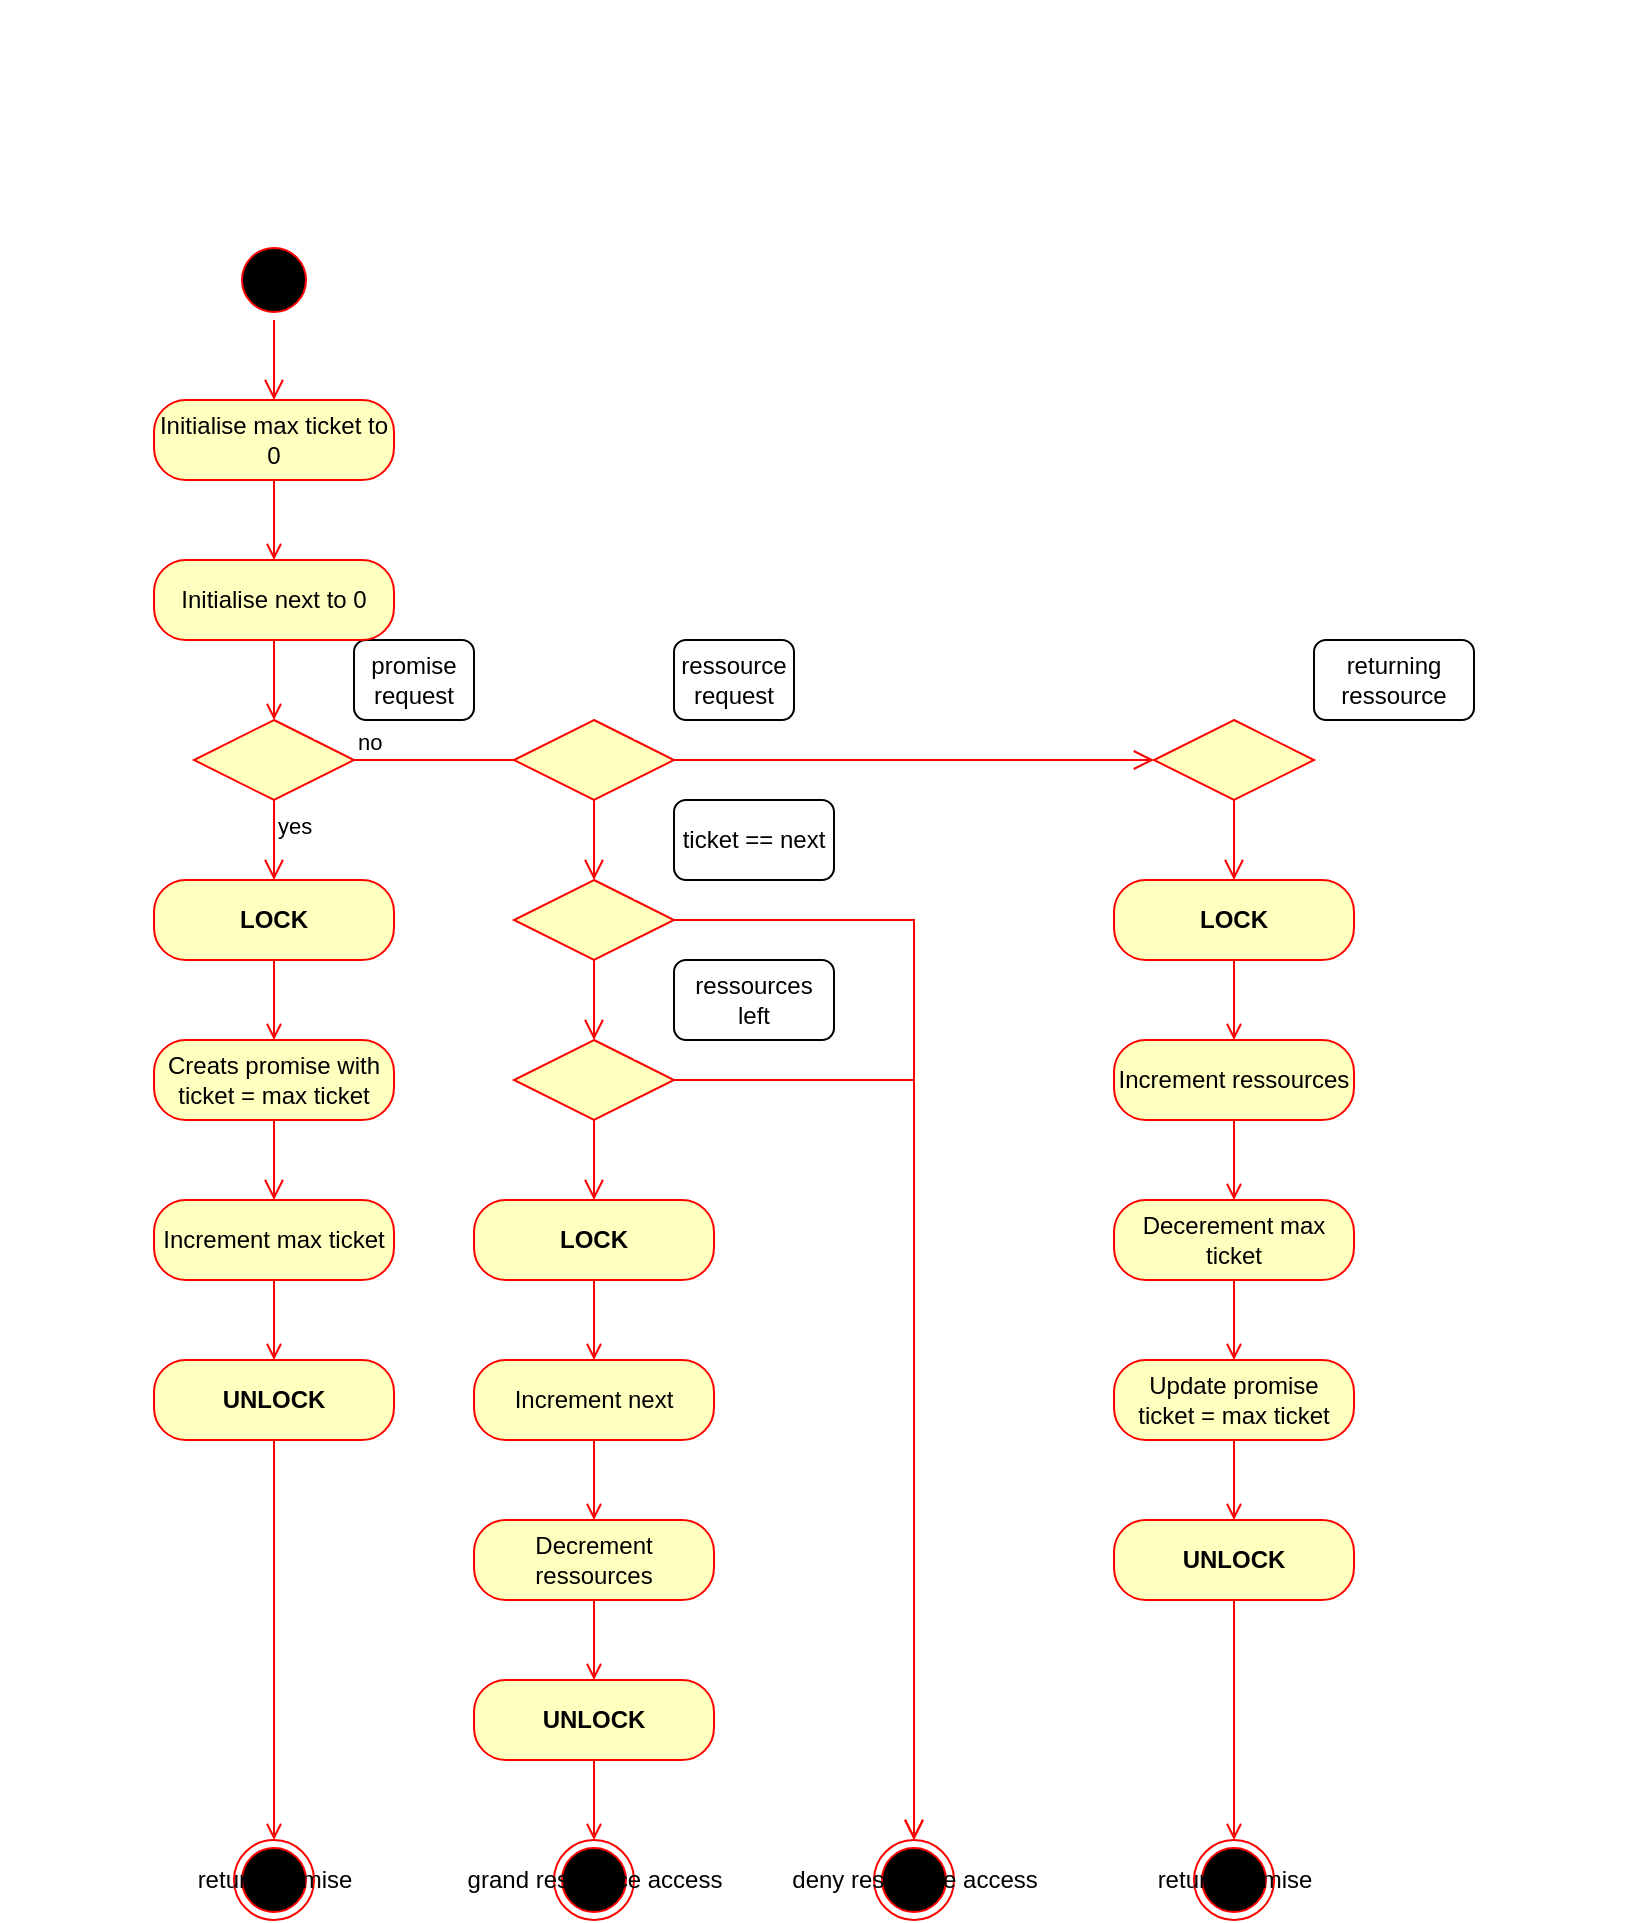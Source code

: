 <mxfile version="20.3.0" type="device"><diagram id="NAU31g_wGSsewuKYgfYI" name="Page-1"><mxGraphModel dx="1550" dy="945" grid="1" gridSize="10" guides="1" tooltips="1" connect="1" arrows="1" fold="1" page="1" pageScale="1" pageWidth="827" pageHeight="1169" math="0" shadow="0"><root><mxCell id="0"/><mxCell id="1" parent="0"/><mxCell id="BRbCoHNCkWy_ds9pzULA-1" value="" style="ellipse;html=1;shape=startState;fillColor=#000000;strokeColor=#ff0000;" parent="1" vertex="1"><mxGeometry x="120" y="120" width="40" height="40" as="geometry"/></mxCell><mxCell id="BRbCoHNCkWy_ds9pzULA-2" value="" style="edgeStyle=orthogonalEdgeStyle;html=1;verticalAlign=bottom;endArrow=open;endSize=8;strokeColor=#ff0000;rounded=0;entryX=0.5;entryY=0;entryDx=0;entryDy=0;" parent="1" source="BRbCoHNCkWy_ds9pzULA-1" edge="1" target="BRbCoHNCkWy_ds9pzULA-55"><mxGeometry relative="1" as="geometry"><mxPoint x="110" y="190" as="targetPoint"/></mxGeometry></mxCell><mxCell id="BRbCoHNCkWy_ds9pzULA-49" value="" style="rhombus;whiteSpace=wrap;html=1;fillColor=#ffffc0;strokeColor=#ff0000;" parent="1" vertex="1"><mxGeometry x="100" y="360" width="80" height="40" as="geometry"/></mxCell><mxCell id="BRbCoHNCkWy_ds9pzULA-50" value="no" style="edgeStyle=orthogonalEdgeStyle;html=1;align=left;verticalAlign=bottom;endArrow=open;endSize=8;strokeColor=#ff0000;rounded=0;" parent="1" source="BRbCoHNCkWy_ds9pzULA-49" edge="1"><mxGeometry x="-1" relative="1" as="geometry"><mxPoint x="280" y="380" as="targetPoint"/></mxGeometry></mxCell><mxCell id="BRbCoHNCkWy_ds9pzULA-51" value="yes" style="edgeStyle=orthogonalEdgeStyle;html=1;align=left;verticalAlign=top;endArrow=open;endSize=8;strokeColor=#ff0000;rounded=0;entryX=0.5;entryY=0;entryDx=0;entryDy=0;" parent="1" source="BRbCoHNCkWy_ds9pzULA-49" target="BRbCoHNCkWy_ds9pzULA-87" edge="1"><mxGeometry x="-1" relative="1" as="geometry"><mxPoint x="110" y="420" as="targetPoint"/></mxGeometry></mxCell><mxCell id="BRbCoHNCkWy_ds9pzULA-114" style="edgeStyle=none;rounded=0;orthogonalLoop=1;jettySize=auto;html=1;entryX=1;entryY=0;entryDx=0;entryDy=0;strokeColor=#FFFFFF;fontSize=24;fontColor=#FFFFFF;endArrow=open;endFill=0;exitX=0;exitY=0.5;exitDx=0;exitDy=0;" parent="1" source="BRbCoHNCkWy_ds9pzULA-53" target="BRbCoHNCkWy_ds9pzULA-49" edge="1"><mxGeometry relative="1" as="geometry"/></mxCell><mxCell id="BRbCoHNCkWy_ds9pzULA-53" value="promise request" style="text;html=1;strokeColor=default;fillColor=none;align=center;verticalAlign=middle;whiteSpace=wrap;rounded=1;" parent="1" vertex="1"><mxGeometry x="180" y="320" width="60" height="40" as="geometry"/></mxCell><mxCell id="BRbCoHNCkWy_ds9pzULA-56" style="edgeStyle=orthogonalEdgeStyle;rounded=0;orthogonalLoop=1;jettySize=auto;html=1;strokeColor=#FF0000;endArrow=open;endFill=0;entryX=0.5;entryY=0;entryDx=0;entryDy=0;" parent="1" source="BRbCoHNCkWy_ds9pzULA-55" target="BRbCoHNCkWy_ds9pzULA-67" edge="1"><mxGeometry relative="1" as="geometry"><mxPoint x="140" y="280" as="targetPoint"/></mxGeometry></mxCell><mxCell id="BRbCoHNCkWy_ds9pzULA-55" value="Initialise max ticket to 0" style="rounded=1;whiteSpace=wrap;html=1;arcSize=40;fontColor=#000000;fillColor=#ffffc0;strokeColor=#ff0000;" parent="1" vertex="1"><mxGeometry x="80" y="200" width="120" height="40" as="geometry"/></mxCell><mxCell id="BRbCoHNCkWy_ds9pzULA-57" value="Creats promise with&lt;br&gt;ticket = max ticket" style="rounded=1;whiteSpace=wrap;html=1;arcSize=40;fontColor=#000000;fillColor=#ffffc0;strokeColor=#ff0000;" parent="1" vertex="1"><mxGeometry x="80" y="520" width="120" height="40" as="geometry"/></mxCell><mxCell id="BRbCoHNCkWy_ds9pzULA-58" value="" style="edgeStyle=orthogonalEdgeStyle;html=1;verticalAlign=bottom;endArrow=open;endSize=8;strokeColor=#ff0000;rounded=0;entryX=0.5;entryY=0;entryDx=0;entryDy=0;" parent="1" source="BRbCoHNCkWy_ds9pzULA-57" target="BRbCoHNCkWy_ds9pzULA-59" edge="1"><mxGeometry relative="1" as="geometry"><mxPoint x="160" y="580" as="targetPoint"/></mxGeometry></mxCell><mxCell id="BRbCoHNCkWy_ds9pzULA-62" style="edgeStyle=orthogonalEdgeStyle;rounded=0;orthogonalLoop=1;jettySize=auto;html=1;entryX=0.5;entryY=0;entryDx=0;entryDy=0;strokeColor=#FF0000;endArrow=open;endFill=0;" parent="1" source="BRbCoHNCkWy_ds9pzULA-59" target="BRbCoHNCkWy_ds9pzULA-89" edge="1"><mxGeometry relative="1" as="geometry"/></mxCell><mxCell id="BRbCoHNCkWy_ds9pzULA-59" value="Increment max ticket" style="rounded=1;whiteSpace=wrap;html=1;arcSize=40;fontColor=#000000;fillColor=#ffffc0;strokeColor=#ff0000;" parent="1" vertex="1"><mxGeometry x="80" y="600" width="120" height="40" as="geometry"/></mxCell><mxCell id="BRbCoHNCkWy_ds9pzULA-61" value="return promise" style="ellipse;html=1;shape=endState;fillColor=#000000;strokeColor=#ff0000;" parent="1" vertex="1"><mxGeometry x="120" y="920" width="40" height="40" as="geometry"/></mxCell><mxCell id="BRbCoHNCkWy_ds9pzULA-63" value="" style="rhombus;whiteSpace=wrap;html=1;fillColor=#ffffc0;strokeColor=#ff0000;fontColor=#000000;" parent="1" vertex="1"><mxGeometry x="260" y="360" width="80" height="40" as="geometry"/></mxCell><mxCell id="BRbCoHNCkWy_ds9pzULA-64" value="no" style="edgeStyle=orthogonalEdgeStyle;html=1;align=left;verticalAlign=bottom;endArrow=open;endSize=8;strokeColor=#ff0000;rounded=0;fontColor=#FFFFFF;entryX=0;entryY=0.5;entryDx=0;entryDy=0;" parent="1" source="BRbCoHNCkWy_ds9pzULA-63" target="BRbCoHNCkWy_ds9pzULA-83" edge="1"><mxGeometry x="-1" relative="1" as="geometry"><mxPoint x="440" y="380" as="targetPoint"/></mxGeometry></mxCell><mxCell id="BRbCoHNCkWy_ds9pzULA-65" value="yes" style="edgeStyle=orthogonalEdgeStyle;html=1;align=left;verticalAlign=top;endArrow=open;endSize=8;strokeColor=#ff0000;rounded=0;fontColor=#FFFFFF;" parent="1" source="BRbCoHNCkWy_ds9pzULA-63" edge="1"><mxGeometry x="-1" relative="1" as="geometry"><mxPoint x="300" y="440" as="targetPoint"/></mxGeometry></mxCell><mxCell id="BRbCoHNCkWy_ds9pzULA-113" style="rounded=0;orthogonalLoop=1;jettySize=auto;html=1;strokeColor=#FFFFFF;fontSize=24;fontColor=#FFFFFF;endArrow=open;endFill=0;entryX=1;entryY=0;entryDx=0;entryDy=0;exitX=0;exitY=0.5;exitDx=0;exitDy=0;" parent="1" source="BRbCoHNCkWy_ds9pzULA-66" target="BRbCoHNCkWy_ds9pzULA-63" edge="1"><mxGeometry relative="1" as="geometry"><mxPoint x="300" y="330" as="targetPoint"/></mxGeometry></mxCell><mxCell id="BRbCoHNCkWy_ds9pzULA-66" value="ressource request" style="text;html=1;strokeColor=default;fillColor=none;align=center;verticalAlign=middle;whiteSpace=wrap;rounded=1;" parent="1" vertex="1"><mxGeometry x="340" y="320" width="60" height="40" as="geometry"/></mxCell><mxCell id="BRbCoHNCkWy_ds9pzULA-68" style="edgeStyle=orthogonalEdgeStyle;rounded=0;orthogonalLoop=1;jettySize=auto;html=1;entryX=0.5;entryY=0;entryDx=0;entryDy=0;strokeColor=#FF0000;fontColor=#FFFFFF;endArrow=open;endFill=0;" parent="1" source="BRbCoHNCkWy_ds9pzULA-67" target="BRbCoHNCkWy_ds9pzULA-49" edge="1"><mxGeometry relative="1" as="geometry"/></mxCell><mxCell id="BRbCoHNCkWy_ds9pzULA-67" value="Initialise next to 0" style="rounded=1;whiteSpace=wrap;html=1;arcSize=40;fontColor=#000000;fillColor=#ffffc0;strokeColor=#ff0000;" parent="1" vertex="1"><mxGeometry x="80" y="280" width="120" height="40" as="geometry"/></mxCell><mxCell id="BRbCoHNCkWy_ds9pzULA-69" value="" style="rhombus;whiteSpace=wrap;html=1;fillColor=#ffffc0;strokeColor=#ff0000;fontColor=#FFFFFF;" parent="1" vertex="1"><mxGeometry x="260" y="440" width="80" height="40" as="geometry"/></mxCell><mxCell id="BRbCoHNCkWy_ds9pzULA-70" value="no" style="edgeStyle=orthogonalEdgeStyle;html=1;align=left;verticalAlign=bottom;endArrow=open;endSize=8;strokeColor=#ff0000;rounded=0;fontColor=#FFFFFF;entryX=0.5;entryY=0;entryDx=0;entryDy=0;" parent="1" source="BRbCoHNCkWy_ds9pzULA-69" target="BRbCoHNCkWy_ds9pzULA-74" edge="1"><mxGeometry x="-1" relative="1" as="geometry"><mxPoint x="440" y="460" as="targetPoint"/></mxGeometry></mxCell><mxCell id="BRbCoHNCkWy_ds9pzULA-71" value="yes" style="edgeStyle=orthogonalEdgeStyle;html=1;align=left;verticalAlign=top;endArrow=open;endSize=8;strokeColor=#ff0000;rounded=0;fontColor=#FFFFFF;entryX=0.5;entryY=0;entryDx=0;entryDy=0;" parent="1" source="BRbCoHNCkWy_ds9pzULA-69" target="BRbCoHNCkWy_ds9pzULA-78" edge="1"><mxGeometry x="-1" relative="1" as="geometry"><mxPoint x="300" y="520" as="targetPoint"/></mxGeometry></mxCell><mxCell id="BRbCoHNCkWy_ds9pzULA-115" style="edgeStyle=none;rounded=0;orthogonalLoop=1;jettySize=auto;html=1;entryX=1;entryY=0;entryDx=0;entryDy=0;strokeColor=#FFFFFF;fontSize=24;fontColor=#FFFFFF;endArrow=open;endFill=0;exitX=0;exitY=0.5;exitDx=0;exitDy=0;" parent="1" source="BRbCoHNCkWy_ds9pzULA-72" target="BRbCoHNCkWy_ds9pzULA-69" edge="1"><mxGeometry relative="1" as="geometry"/></mxCell><mxCell id="BRbCoHNCkWy_ds9pzULA-72" value="ticket == next" style="text;html=1;strokeColor=default;fillColor=none;align=center;verticalAlign=middle;whiteSpace=wrap;rounded=1;" parent="1" vertex="1"><mxGeometry x="340" y="400" width="80" height="40" as="geometry"/></mxCell><mxCell id="BRbCoHNCkWy_ds9pzULA-74" value="deny ressource access" style="ellipse;html=1;shape=endState;fillColor=#000000;strokeColor=#ff0000;" parent="1" vertex="1"><mxGeometry x="440" y="920" width="40" height="40" as="geometry"/></mxCell><mxCell id="BRbCoHNCkWy_ds9pzULA-77" style="edgeStyle=orthogonalEdgeStyle;rounded=0;orthogonalLoop=1;jettySize=auto;html=1;entryX=0.5;entryY=0;entryDx=0;entryDy=0;strokeColor=#FF0000;fontColor=#FFFFFF;endArrow=open;endFill=0;" parent="1" source="BRbCoHNCkWy_ds9pzULA-75" target="BRbCoHNCkWy_ds9pzULA-95" edge="1"><mxGeometry relative="1" as="geometry"/></mxCell><mxCell id="BRbCoHNCkWy_ds9pzULA-75" value="Increment next" style="rounded=1;whiteSpace=wrap;html=1;arcSize=40;fontColor=#000000;fillColor=#ffffc0;strokeColor=#ff0000;" parent="1" vertex="1"><mxGeometry x="240" y="680" width="120" height="40" as="geometry"/></mxCell><mxCell id="BRbCoHNCkWy_ds9pzULA-76" value="grand ressource access" style="ellipse;html=1;shape=endState;fillColor=#000000;strokeColor=#ff0000;" parent="1" vertex="1"><mxGeometry x="280" y="920" width="40" height="40" as="geometry"/></mxCell><mxCell id="BRbCoHNCkWy_ds9pzULA-78" value="" style="rhombus;whiteSpace=wrap;html=1;fillColor=#ffffc0;strokeColor=#ff0000;fontColor=#FFFFFF;" parent="1" vertex="1"><mxGeometry x="260" y="520" width="80" height="40" as="geometry"/></mxCell><mxCell id="BRbCoHNCkWy_ds9pzULA-79" value="no" style="edgeStyle=orthogonalEdgeStyle;html=1;align=left;verticalAlign=bottom;endArrow=open;endSize=8;strokeColor=#ff0000;rounded=0;fontColor=#FFFFFF;entryX=0.5;entryY=0;entryDx=0;entryDy=0;" parent="1" source="BRbCoHNCkWy_ds9pzULA-78" target="BRbCoHNCkWy_ds9pzULA-74" edge="1"><mxGeometry x="-1" relative="1" as="geometry"><mxPoint x="440" y="540" as="targetPoint"/></mxGeometry></mxCell><mxCell id="BRbCoHNCkWy_ds9pzULA-80" value="yes" style="edgeStyle=orthogonalEdgeStyle;html=1;align=left;verticalAlign=top;endArrow=open;endSize=8;strokeColor=#ff0000;rounded=0;fontColor=#FFFFFF;entryX=0.5;entryY=0;entryDx=0;entryDy=0;" parent="1" source="BRbCoHNCkWy_ds9pzULA-78" target="BRbCoHNCkWy_ds9pzULA-91" edge="1"><mxGeometry x="-1" relative="1" as="geometry"><mxPoint x="300" y="620" as="targetPoint"/></mxGeometry></mxCell><mxCell id="BRbCoHNCkWy_ds9pzULA-116" style="edgeStyle=none;rounded=0;orthogonalLoop=1;jettySize=auto;html=1;entryX=1;entryY=0;entryDx=0;entryDy=0;strokeColor=#FFFFFF;fontSize=24;fontColor=#FFFFFF;endArrow=open;endFill=0;exitX=0;exitY=0.5;exitDx=0;exitDy=0;" parent="1" source="BRbCoHNCkWy_ds9pzULA-81" target="BRbCoHNCkWy_ds9pzULA-78" edge="1"><mxGeometry relative="1" as="geometry"/></mxCell><mxCell id="BRbCoHNCkWy_ds9pzULA-81" value="ressources left" style="text;html=1;strokeColor=default;fillColor=none;align=center;verticalAlign=middle;whiteSpace=wrap;rounded=1;" parent="1" vertex="1"><mxGeometry x="340" y="480" width="80" height="40" as="geometry"/></mxCell><mxCell id="BRbCoHNCkWy_ds9pzULA-83" value="" style="rhombus;whiteSpace=wrap;html=1;fillColor=#ffffc0;strokeColor=#ff0000;fontColor=#FFFFFF;" parent="1" vertex="1"><mxGeometry x="580" y="360" width="80" height="40" as="geometry"/></mxCell><mxCell id="BRbCoHNCkWy_ds9pzULA-85" value="yes" style="edgeStyle=orthogonalEdgeStyle;html=1;align=left;verticalAlign=top;endArrow=open;endSize=8;strokeColor=#ff0000;rounded=0;fontColor=#FFFFFF;entryX=0.5;entryY=0;entryDx=0;entryDy=0;" parent="1" source="BRbCoHNCkWy_ds9pzULA-83" target="BRbCoHNCkWy_ds9pzULA-98" edge="1"><mxGeometry x="-1" relative="1" as="geometry"><mxPoint x="620" y="440" as="targetPoint"/></mxGeometry></mxCell><mxCell id="BRbCoHNCkWy_ds9pzULA-117" style="edgeStyle=none;rounded=0;orthogonalLoop=1;jettySize=auto;html=1;exitX=0;exitY=0.5;exitDx=0;exitDy=0;entryX=1;entryY=0;entryDx=0;entryDy=0;strokeColor=#FFFFFF;fontSize=24;fontColor=#FFFFFF;endArrow=open;endFill=0;" parent="1" source="BRbCoHNCkWy_ds9pzULA-86" target="BRbCoHNCkWy_ds9pzULA-83" edge="1"><mxGeometry relative="1" as="geometry"/></mxCell><mxCell id="BRbCoHNCkWy_ds9pzULA-86" value="returning ressource" style="text;html=1;strokeColor=default;fillColor=none;align=center;verticalAlign=middle;whiteSpace=wrap;rounded=1;" parent="1" vertex="1"><mxGeometry x="660" y="320" width="80" height="40" as="geometry"/></mxCell><mxCell id="BRbCoHNCkWy_ds9pzULA-88" style="edgeStyle=orthogonalEdgeStyle;rounded=0;orthogonalLoop=1;jettySize=auto;html=1;entryX=0.5;entryY=0;entryDx=0;entryDy=0;strokeColor=#FF0000;fontColor=#FFFFFF;endArrow=open;endFill=0;" parent="1" source="BRbCoHNCkWy_ds9pzULA-87" target="BRbCoHNCkWy_ds9pzULA-57" edge="1"><mxGeometry relative="1" as="geometry"/></mxCell><mxCell id="BRbCoHNCkWy_ds9pzULA-87" value="&lt;b&gt;LOCK&lt;/b&gt;" style="rounded=1;whiteSpace=wrap;html=1;arcSize=40;fontColor=#000000;fillColor=#ffffc0;strokeColor=#ff0000;" parent="1" vertex="1"><mxGeometry x="80" y="440" width="120" height="40" as="geometry"/></mxCell><mxCell id="BRbCoHNCkWy_ds9pzULA-90" style="edgeStyle=orthogonalEdgeStyle;rounded=0;orthogonalLoop=1;jettySize=auto;html=1;entryX=0.5;entryY=0;entryDx=0;entryDy=0;strokeColor=#FF0000;fontColor=#FFFFFF;endArrow=open;endFill=0;" parent="1" source="BRbCoHNCkWy_ds9pzULA-89" target="BRbCoHNCkWy_ds9pzULA-61" edge="1"><mxGeometry relative="1" as="geometry"/></mxCell><mxCell id="BRbCoHNCkWy_ds9pzULA-89" value="&lt;b&gt;UNLOCK&lt;/b&gt;" style="rounded=1;whiteSpace=wrap;html=1;arcSize=40;fontColor=#000000;fillColor=#ffffc0;strokeColor=#ff0000;" parent="1" vertex="1"><mxGeometry x="80" y="680" width="120" height="40" as="geometry"/></mxCell><mxCell id="BRbCoHNCkWy_ds9pzULA-92" style="edgeStyle=orthogonalEdgeStyle;rounded=0;orthogonalLoop=1;jettySize=auto;html=1;entryX=0.5;entryY=0;entryDx=0;entryDy=0;strokeColor=#FF0000;fontColor=#FFFFFF;endArrow=open;endFill=0;" parent="1" source="BRbCoHNCkWy_ds9pzULA-91" target="BRbCoHNCkWy_ds9pzULA-75" edge="1"><mxGeometry relative="1" as="geometry"/></mxCell><mxCell id="BRbCoHNCkWy_ds9pzULA-91" value="&lt;b&gt;LOCK&lt;/b&gt;" style="rounded=1;whiteSpace=wrap;html=1;arcSize=40;fontColor=#000000;fillColor=#ffffc0;strokeColor=#ff0000;" parent="1" vertex="1"><mxGeometry x="240" y="600" width="120" height="40" as="geometry"/></mxCell><mxCell id="BRbCoHNCkWy_ds9pzULA-94" style="edgeStyle=orthogonalEdgeStyle;rounded=0;orthogonalLoop=1;jettySize=auto;html=1;entryX=0.5;entryY=0;entryDx=0;entryDy=0;strokeColor=#FF0000;fontColor=#FFFFFF;endArrow=open;endFill=0;" parent="1" source="BRbCoHNCkWy_ds9pzULA-93" target="BRbCoHNCkWy_ds9pzULA-76" edge="1"><mxGeometry relative="1" as="geometry"/></mxCell><mxCell id="BRbCoHNCkWy_ds9pzULA-93" value="&lt;b&gt;UNLOCK&lt;/b&gt;" style="rounded=1;whiteSpace=wrap;html=1;arcSize=40;fontColor=#000000;fillColor=#ffffc0;strokeColor=#ff0000;" parent="1" vertex="1"><mxGeometry x="240" y="840" width="120" height="40" as="geometry"/></mxCell><mxCell id="BRbCoHNCkWy_ds9pzULA-97" style="edgeStyle=orthogonalEdgeStyle;rounded=0;orthogonalLoop=1;jettySize=auto;html=1;entryX=0.5;entryY=0;entryDx=0;entryDy=0;strokeColor=#FF0000;fontColor=#FFFFFF;endArrow=open;endFill=0;" parent="1" source="BRbCoHNCkWy_ds9pzULA-95" target="BRbCoHNCkWy_ds9pzULA-93" edge="1"><mxGeometry relative="1" as="geometry"/></mxCell><mxCell id="BRbCoHNCkWy_ds9pzULA-95" value="Decrement ressources" style="rounded=1;whiteSpace=wrap;html=1;arcSize=40;fontColor=#000000;fillColor=#ffffc0;strokeColor=#ff0000;" parent="1" vertex="1"><mxGeometry x="240" y="760" width="120" height="40" as="geometry"/></mxCell><mxCell id="BRbCoHNCkWy_ds9pzULA-101" style="edgeStyle=orthogonalEdgeStyle;rounded=0;orthogonalLoop=1;jettySize=auto;html=1;entryX=0.5;entryY=0;entryDx=0;entryDy=0;strokeColor=#FF0000;fontColor=#FFFFFF;endArrow=open;endFill=0;" parent="1" source="BRbCoHNCkWy_ds9pzULA-98" target="BRbCoHNCkWy_ds9pzULA-100" edge="1"><mxGeometry relative="1" as="geometry"/></mxCell><mxCell id="BRbCoHNCkWy_ds9pzULA-98" value="&lt;b&gt;LOCK&lt;/b&gt;" style="rounded=1;whiteSpace=wrap;html=1;arcSize=40;fontColor=#000000;fillColor=#ffffc0;strokeColor=#ff0000;" parent="1" vertex="1"><mxGeometry x="560" y="440" width="120" height="40" as="geometry"/></mxCell><mxCell id="BRbCoHNCkWy_ds9pzULA-105" style="edgeStyle=orthogonalEdgeStyle;rounded=0;orthogonalLoop=1;jettySize=auto;html=1;entryX=0.5;entryY=0;entryDx=0;entryDy=0;strokeColor=#FF0000;fontColor=#FFFFFF;endArrow=open;endFill=0;" parent="1" source="BRbCoHNCkWy_ds9pzULA-100" target="BRbCoHNCkWy_ds9pzULA-103" edge="1"><mxGeometry relative="1" as="geometry"/></mxCell><mxCell id="BRbCoHNCkWy_ds9pzULA-100" value="Increment ressources" style="rounded=1;whiteSpace=wrap;html=1;arcSize=40;fontColor=#000000;fillColor=#ffffc0;strokeColor=#ff0000;" parent="1" vertex="1"><mxGeometry x="560" y="520" width="120" height="40" as="geometry"/></mxCell><mxCell id="BRbCoHNCkWy_ds9pzULA-109" style="edgeStyle=orthogonalEdgeStyle;rounded=0;orthogonalLoop=1;jettySize=auto;html=1;entryX=0.5;entryY=0;entryDx=0;entryDy=0;strokeColor=#FF0000;fontColor=#FFFFFF;endArrow=open;endFill=0;" parent="1" source="BRbCoHNCkWy_ds9pzULA-102" target="BRbCoHNCkWy_ds9pzULA-108" edge="1"><mxGeometry relative="1" as="geometry"/></mxCell><mxCell id="BRbCoHNCkWy_ds9pzULA-102" value="&lt;b&gt;UNLOCK&lt;/b&gt;" style="rounded=1;whiteSpace=wrap;html=1;arcSize=40;fontColor=#000000;fillColor=#ffffc0;strokeColor=#ff0000;" parent="1" vertex="1"><mxGeometry x="560" y="760" width="120" height="40" as="geometry"/></mxCell><mxCell id="BRbCoHNCkWy_ds9pzULA-106" style="edgeStyle=orthogonalEdgeStyle;rounded=0;orthogonalLoop=1;jettySize=auto;html=1;entryX=0.5;entryY=0;entryDx=0;entryDy=0;strokeColor=#FF0000;fontColor=#FFFFFF;endArrow=open;endFill=0;" parent="1" source="BRbCoHNCkWy_ds9pzULA-103" target="BRbCoHNCkWy_ds9pzULA-104" edge="1"><mxGeometry relative="1" as="geometry"/></mxCell><mxCell id="BRbCoHNCkWy_ds9pzULA-103" value="Decerement max ticket" style="rounded=1;whiteSpace=wrap;html=1;arcSize=40;fontColor=#000000;fillColor=#ffffc0;strokeColor=#ff0000;" parent="1" vertex="1"><mxGeometry x="560" y="600" width="120" height="40" as="geometry"/></mxCell><mxCell id="BRbCoHNCkWy_ds9pzULA-107" style="edgeStyle=orthogonalEdgeStyle;rounded=0;orthogonalLoop=1;jettySize=auto;html=1;entryX=0.5;entryY=0;entryDx=0;entryDy=0;strokeColor=#FF0000;fontColor=#FFFFFF;endArrow=open;endFill=0;" parent="1" source="BRbCoHNCkWy_ds9pzULA-104" target="BRbCoHNCkWy_ds9pzULA-102" edge="1"><mxGeometry relative="1" as="geometry"/></mxCell><mxCell id="BRbCoHNCkWy_ds9pzULA-104" value="Update promise&lt;br&gt;ticket = max ticket" style="rounded=1;whiteSpace=wrap;html=1;arcSize=40;fontColor=#000000;fillColor=#ffffc0;strokeColor=#ff0000;" parent="1" vertex="1"><mxGeometry x="560" y="680" width="120" height="40" as="geometry"/></mxCell><mxCell id="BRbCoHNCkWy_ds9pzULA-108" value="return promise" style="ellipse;html=1;shape=endState;fillColor=#000000;strokeColor=#ff0000;" parent="1" vertex="1"><mxGeometry x="600" y="920" width="40" height="40" as="geometry"/></mxCell><mxCell id="BRbCoHNCkWy_ds9pzULA-111" value="philosopher: THREAD MONITOR" style="text;align=center;fontStyle=1;verticalAlign=middle;spacingLeft=3;spacingRight=3;strokeColor=none;rotatable=0;points=[[0,0.5],[1,0.5]];portConstraint=eastwest;fontColor=#FFFFFF;fontSize=24;" parent="1" vertex="1"><mxGeometry x="3" width="820" height="40" as="geometry"/></mxCell></root></mxGraphModel></diagram></mxfile>